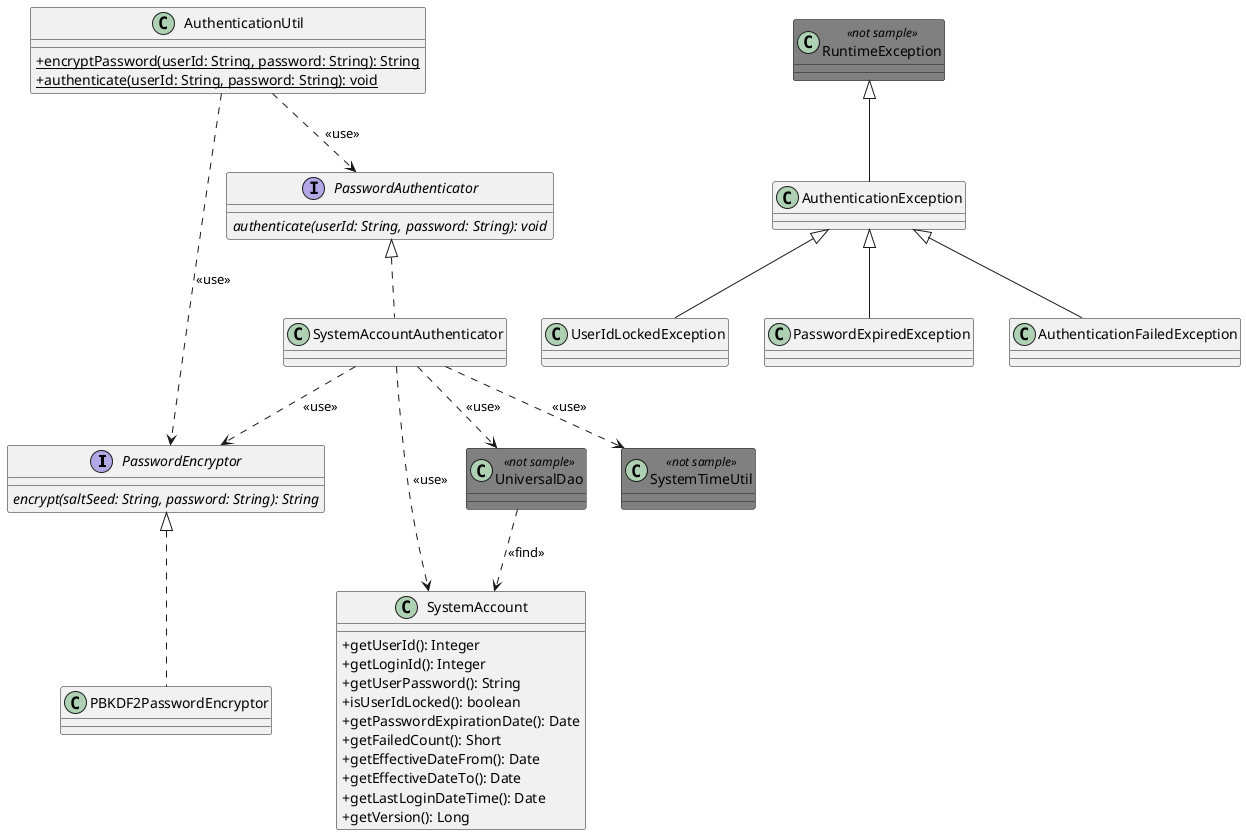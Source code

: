 @startuml

skinparam classAttributeIconSize 0

skinparam class {
    BackgroundColor<<not sample>> Gray
}

interface PasswordEncryptor {
    {abstract} encrypt(saltSeed: String, password: String): String
}

class PBKDF2PasswordEncryptor implements PasswordEncryptor

class SystemAccount {
    + getUserId(): Integer
    + getLoginId(): Integer
    + getUserPassword(): String
    + isUserIdLocked(): boolean
    + getPasswordExpirationDate(): Date
    + getFailedCount(): Short
    + getEffectiveDateFrom(): Date
    + getEffectiveDateTo(): Date
    + getLastLoginDateTime(): Date
    + getVersion(): Long
}

class RuntimeException <<not sample>>

class AuthenticationException extends RuntimeException
class UserIdLockedException extends AuthenticationException
class PasswordExpiredException extends AuthenticationException
class AuthenticationFailedException extends AuthenticationException

interface PasswordAuthenticator {
    {abstract} authenticate(userId: String, password: String): void
}

class SystemAccountAuthenticator implements PasswordAuthenticator

class AuthenticationUtil {
    {static} + encryptPassword(userId: String, password: String): String
    {static} + authenticate(userId: String, password: String): void
}

class UniversalDao <<not sample>>
class SystemTimeUtil <<not sample>>

AuthenticationUtil ..> PasswordEncryptor : <<use>>
AuthenticationUtil ..> PasswordAuthenticator : <<use>>

SystemAccountAuthenticator ..> SystemAccount : <<use>>
SystemAccountAuthenticator ..> PasswordEncryptor: <<use>>
SystemAccountAuthenticator ..> UniversalDao : <<use>>
SystemAccountAuthenticator ..> SystemTimeUtil : <<use>>

UniversalDao ..> SystemAccount: <<find>>

@enduml
